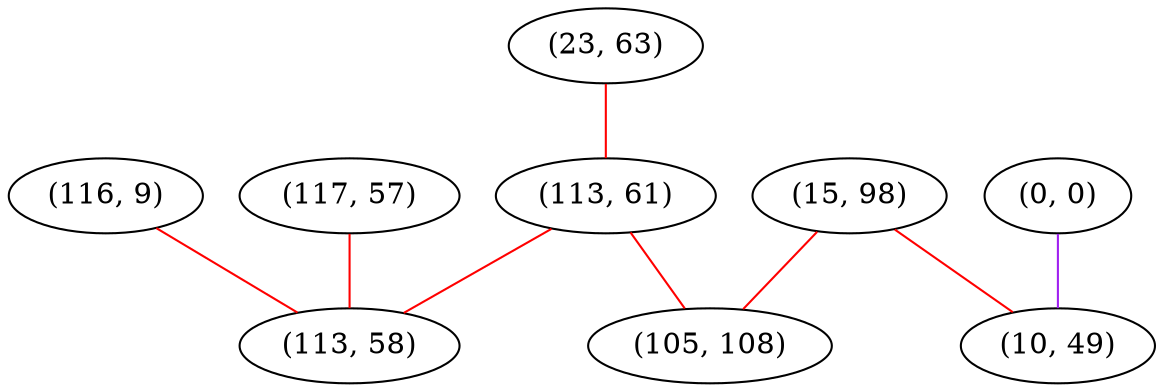 graph "" {
"(117, 57)";
"(0, 0)";
"(23, 63)";
"(15, 98)";
"(10, 49)";
"(113, 61)";
"(116, 9)";
"(113, 58)";
"(105, 108)";
"(117, 57)" -- "(113, 58)"  [color=red, key=0, weight=1];
"(0, 0)" -- "(10, 49)"  [color=purple, key=0, weight=4];
"(23, 63)" -- "(113, 61)"  [color=red, key=0, weight=1];
"(15, 98)" -- "(105, 108)"  [color=red, key=0, weight=1];
"(15, 98)" -- "(10, 49)"  [color=red, key=0, weight=1];
"(113, 61)" -- "(113, 58)"  [color=red, key=0, weight=1];
"(113, 61)" -- "(105, 108)"  [color=red, key=0, weight=1];
"(116, 9)" -- "(113, 58)"  [color=red, key=0, weight=1];
}
